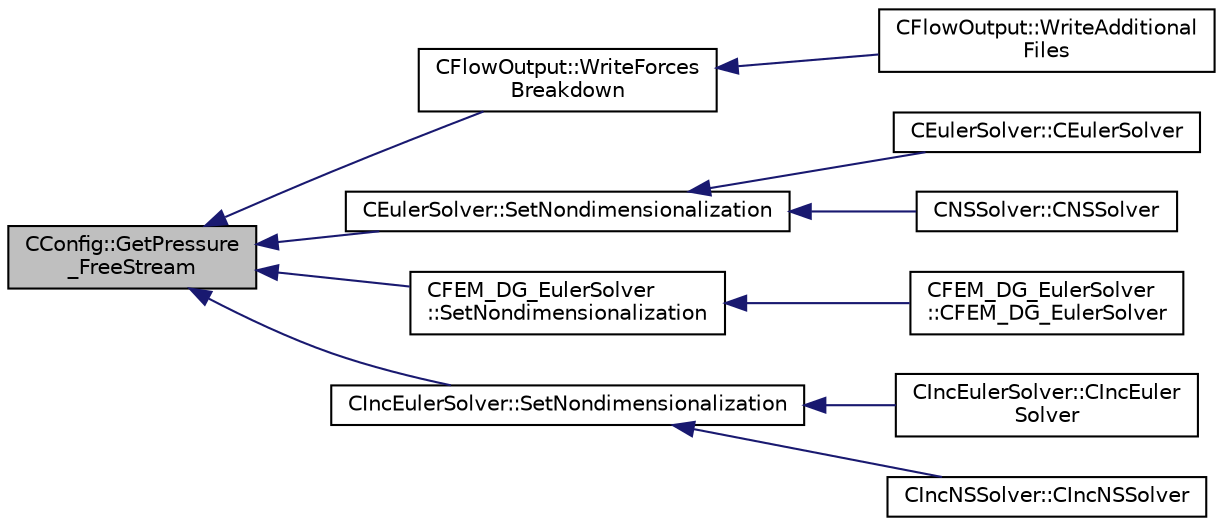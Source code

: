 digraph "CConfig::GetPressure_FreeStream"
{
  edge [fontname="Helvetica",fontsize="10",labelfontname="Helvetica",labelfontsize="10"];
  node [fontname="Helvetica",fontsize="10",shape=record];
  rankdir="LR";
  Node10514 [label="CConfig::GetPressure\l_FreeStream",height=0.2,width=0.4,color="black", fillcolor="grey75", style="filled", fontcolor="black"];
  Node10514 -> Node10515 [dir="back",color="midnightblue",fontsize="10",style="solid",fontname="Helvetica"];
  Node10515 [label="CFlowOutput::WriteForces\lBreakdown",height=0.2,width=0.4,color="black", fillcolor="white", style="filled",URL="$class_c_flow_output.html#afacedef2006aa6fcf8c9a312b5f4430c",tooltip="Write the forces breakdown file. "];
  Node10515 -> Node10516 [dir="back",color="midnightblue",fontsize="10",style="solid",fontname="Helvetica"];
  Node10516 [label="CFlowOutput::WriteAdditional\lFiles",height=0.2,width=0.4,color="black", fillcolor="white", style="filled",URL="$class_c_flow_output.html#aaac3fb7b2575967b157c306065ab1ea8",tooltip="Write any additional files defined for the current solver. "];
  Node10514 -> Node10517 [dir="back",color="midnightblue",fontsize="10",style="solid",fontname="Helvetica"];
  Node10517 [label="CEulerSolver::SetNondimensionalization",height=0.2,width=0.4,color="black", fillcolor="white", style="filled",URL="$class_c_euler_solver.html#a1c633d6e77fefb2e76308e2ba0af0c2c",tooltip="Set the solver nondimensionalization. "];
  Node10517 -> Node10518 [dir="back",color="midnightblue",fontsize="10",style="solid",fontname="Helvetica"];
  Node10518 [label="CEulerSolver::CEulerSolver",height=0.2,width=0.4,color="black", fillcolor="white", style="filled",URL="$class_c_euler_solver.html#ae1e74218b4e943111b100d7ddcbd4db9"];
  Node10517 -> Node10519 [dir="back",color="midnightblue",fontsize="10",style="solid",fontname="Helvetica"];
  Node10519 [label="CNSSolver::CNSSolver",height=0.2,width=0.4,color="black", fillcolor="white", style="filled",URL="$class_c_n_s_solver.html#a2a8ad49c42b4546696e631cf44b7788b"];
  Node10514 -> Node10520 [dir="back",color="midnightblue",fontsize="10",style="solid",fontname="Helvetica"];
  Node10520 [label="CFEM_DG_EulerSolver\l::SetNondimensionalization",height=0.2,width=0.4,color="black", fillcolor="white", style="filled",URL="$class_c_f_e_m___d_g___euler_solver.html#a31316dc2fe564329d9bb372961b10a3a",tooltip="Set the fluid solver nondimensionalization. "];
  Node10520 -> Node10521 [dir="back",color="midnightblue",fontsize="10",style="solid",fontname="Helvetica"];
  Node10521 [label="CFEM_DG_EulerSolver\l::CFEM_DG_EulerSolver",height=0.2,width=0.4,color="black", fillcolor="white", style="filled",URL="$class_c_f_e_m___d_g___euler_solver.html#a70d30ef9e7cd7620d54ec73f4b1ed28c"];
  Node10514 -> Node10522 [dir="back",color="midnightblue",fontsize="10",style="solid",fontname="Helvetica"];
  Node10522 [label="CIncEulerSolver::SetNondimensionalization",height=0.2,width=0.4,color="black", fillcolor="white", style="filled",URL="$class_c_inc_euler_solver.html#a2cffaa24417cb3803d36d38b3874d6d0",tooltip="Set the solver nondimensionalization. "];
  Node10522 -> Node10523 [dir="back",color="midnightblue",fontsize="10",style="solid",fontname="Helvetica"];
  Node10523 [label="CIncEulerSolver::CIncEuler\lSolver",height=0.2,width=0.4,color="black", fillcolor="white", style="filled",URL="$class_c_inc_euler_solver.html#a91f644b8f9a00215bac5bcd31dfc06d8"];
  Node10522 -> Node10524 [dir="back",color="midnightblue",fontsize="10",style="solid",fontname="Helvetica"];
  Node10524 [label="CIncNSSolver::CIncNSSolver",height=0.2,width=0.4,color="black", fillcolor="white", style="filled",URL="$class_c_inc_n_s_solver.html#a82152ac7e91fb1c5c073d98a1f08e2aa"];
}
